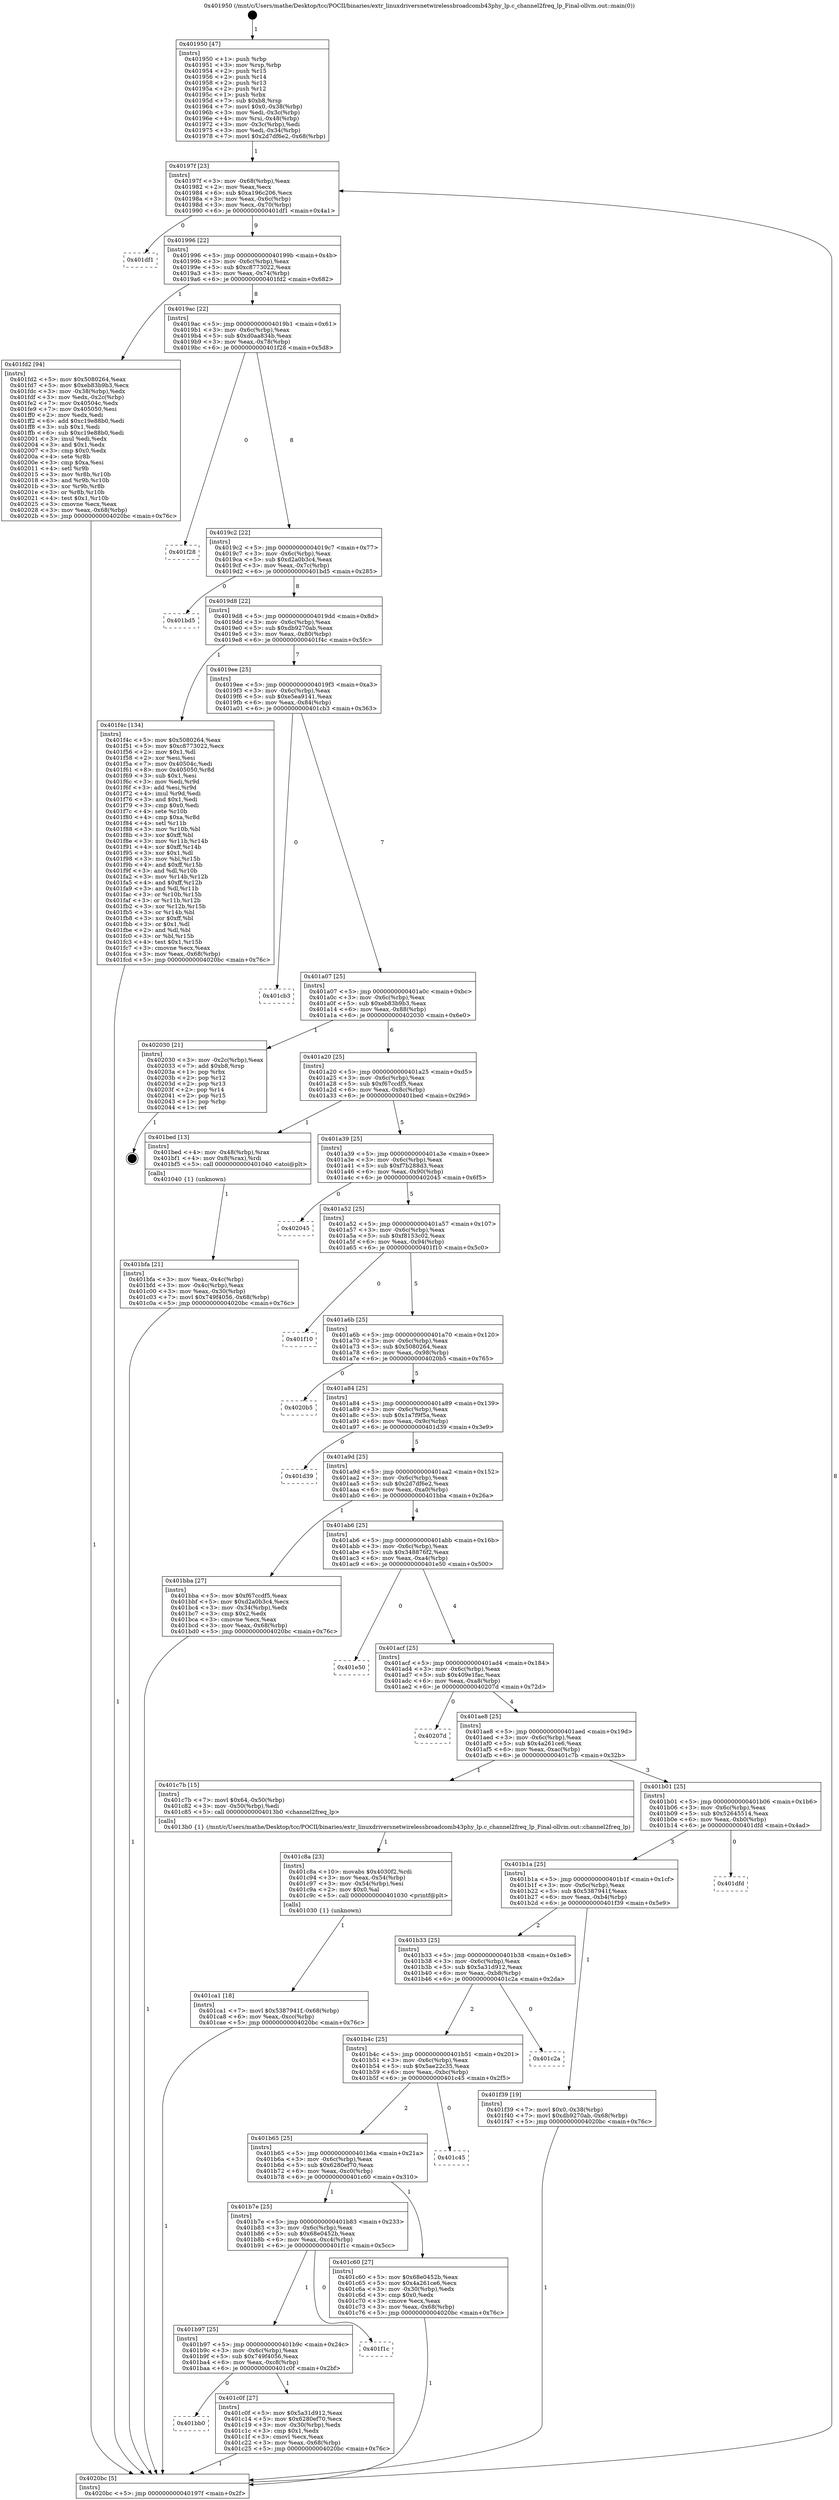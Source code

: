 digraph "0x401950" {
  label = "0x401950 (/mnt/c/Users/mathe/Desktop/tcc/POCII/binaries/extr_linuxdriversnetwirelessbroadcomb43phy_lp.c_channel2freq_lp_Final-ollvm.out::main(0))"
  labelloc = "t"
  node[shape=record]

  Entry [label="",width=0.3,height=0.3,shape=circle,fillcolor=black,style=filled]
  "0x40197f" [label="{
     0x40197f [23]\l
     | [instrs]\l
     &nbsp;&nbsp;0x40197f \<+3\>: mov -0x68(%rbp),%eax\l
     &nbsp;&nbsp;0x401982 \<+2\>: mov %eax,%ecx\l
     &nbsp;&nbsp;0x401984 \<+6\>: sub $0xa196c206,%ecx\l
     &nbsp;&nbsp;0x40198a \<+3\>: mov %eax,-0x6c(%rbp)\l
     &nbsp;&nbsp;0x40198d \<+3\>: mov %ecx,-0x70(%rbp)\l
     &nbsp;&nbsp;0x401990 \<+6\>: je 0000000000401df1 \<main+0x4a1\>\l
  }"]
  "0x401df1" [label="{
     0x401df1\l
  }", style=dashed]
  "0x401996" [label="{
     0x401996 [22]\l
     | [instrs]\l
     &nbsp;&nbsp;0x401996 \<+5\>: jmp 000000000040199b \<main+0x4b\>\l
     &nbsp;&nbsp;0x40199b \<+3\>: mov -0x6c(%rbp),%eax\l
     &nbsp;&nbsp;0x40199e \<+5\>: sub $0xc8773022,%eax\l
     &nbsp;&nbsp;0x4019a3 \<+3\>: mov %eax,-0x74(%rbp)\l
     &nbsp;&nbsp;0x4019a6 \<+6\>: je 0000000000401fd2 \<main+0x682\>\l
  }"]
  Exit [label="",width=0.3,height=0.3,shape=circle,fillcolor=black,style=filled,peripheries=2]
  "0x401fd2" [label="{
     0x401fd2 [94]\l
     | [instrs]\l
     &nbsp;&nbsp;0x401fd2 \<+5\>: mov $0x5080264,%eax\l
     &nbsp;&nbsp;0x401fd7 \<+5\>: mov $0xeb83b9b3,%ecx\l
     &nbsp;&nbsp;0x401fdc \<+3\>: mov -0x38(%rbp),%edx\l
     &nbsp;&nbsp;0x401fdf \<+3\>: mov %edx,-0x2c(%rbp)\l
     &nbsp;&nbsp;0x401fe2 \<+7\>: mov 0x40504c,%edx\l
     &nbsp;&nbsp;0x401fe9 \<+7\>: mov 0x405050,%esi\l
     &nbsp;&nbsp;0x401ff0 \<+2\>: mov %edx,%edi\l
     &nbsp;&nbsp;0x401ff2 \<+6\>: add $0xc19e88b0,%edi\l
     &nbsp;&nbsp;0x401ff8 \<+3\>: sub $0x1,%edi\l
     &nbsp;&nbsp;0x401ffb \<+6\>: sub $0xc19e88b0,%edi\l
     &nbsp;&nbsp;0x402001 \<+3\>: imul %edi,%edx\l
     &nbsp;&nbsp;0x402004 \<+3\>: and $0x1,%edx\l
     &nbsp;&nbsp;0x402007 \<+3\>: cmp $0x0,%edx\l
     &nbsp;&nbsp;0x40200a \<+4\>: sete %r8b\l
     &nbsp;&nbsp;0x40200e \<+3\>: cmp $0xa,%esi\l
     &nbsp;&nbsp;0x402011 \<+4\>: setl %r9b\l
     &nbsp;&nbsp;0x402015 \<+3\>: mov %r8b,%r10b\l
     &nbsp;&nbsp;0x402018 \<+3\>: and %r9b,%r10b\l
     &nbsp;&nbsp;0x40201b \<+3\>: xor %r9b,%r8b\l
     &nbsp;&nbsp;0x40201e \<+3\>: or %r8b,%r10b\l
     &nbsp;&nbsp;0x402021 \<+4\>: test $0x1,%r10b\l
     &nbsp;&nbsp;0x402025 \<+3\>: cmovne %ecx,%eax\l
     &nbsp;&nbsp;0x402028 \<+3\>: mov %eax,-0x68(%rbp)\l
     &nbsp;&nbsp;0x40202b \<+5\>: jmp 00000000004020bc \<main+0x76c\>\l
  }"]
  "0x4019ac" [label="{
     0x4019ac [22]\l
     | [instrs]\l
     &nbsp;&nbsp;0x4019ac \<+5\>: jmp 00000000004019b1 \<main+0x61\>\l
     &nbsp;&nbsp;0x4019b1 \<+3\>: mov -0x6c(%rbp),%eax\l
     &nbsp;&nbsp;0x4019b4 \<+5\>: sub $0xd0aa834b,%eax\l
     &nbsp;&nbsp;0x4019b9 \<+3\>: mov %eax,-0x78(%rbp)\l
     &nbsp;&nbsp;0x4019bc \<+6\>: je 0000000000401f28 \<main+0x5d8\>\l
  }"]
  "0x401ca1" [label="{
     0x401ca1 [18]\l
     | [instrs]\l
     &nbsp;&nbsp;0x401ca1 \<+7\>: movl $0x5387941f,-0x68(%rbp)\l
     &nbsp;&nbsp;0x401ca8 \<+6\>: mov %eax,-0xcc(%rbp)\l
     &nbsp;&nbsp;0x401cae \<+5\>: jmp 00000000004020bc \<main+0x76c\>\l
  }"]
  "0x401f28" [label="{
     0x401f28\l
  }", style=dashed]
  "0x4019c2" [label="{
     0x4019c2 [22]\l
     | [instrs]\l
     &nbsp;&nbsp;0x4019c2 \<+5\>: jmp 00000000004019c7 \<main+0x77\>\l
     &nbsp;&nbsp;0x4019c7 \<+3\>: mov -0x6c(%rbp),%eax\l
     &nbsp;&nbsp;0x4019ca \<+5\>: sub $0xd2a0b3c4,%eax\l
     &nbsp;&nbsp;0x4019cf \<+3\>: mov %eax,-0x7c(%rbp)\l
     &nbsp;&nbsp;0x4019d2 \<+6\>: je 0000000000401bd5 \<main+0x285\>\l
  }"]
  "0x401c8a" [label="{
     0x401c8a [23]\l
     | [instrs]\l
     &nbsp;&nbsp;0x401c8a \<+10\>: movabs $0x4030f2,%rdi\l
     &nbsp;&nbsp;0x401c94 \<+3\>: mov %eax,-0x54(%rbp)\l
     &nbsp;&nbsp;0x401c97 \<+3\>: mov -0x54(%rbp),%esi\l
     &nbsp;&nbsp;0x401c9a \<+2\>: mov $0x0,%al\l
     &nbsp;&nbsp;0x401c9c \<+5\>: call 0000000000401030 \<printf@plt\>\l
     | [calls]\l
     &nbsp;&nbsp;0x401030 \{1\} (unknown)\l
  }"]
  "0x401bd5" [label="{
     0x401bd5\l
  }", style=dashed]
  "0x4019d8" [label="{
     0x4019d8 [22]\l
     | [instrs]\l
     &nbsp;&nbsp;0x4019d8 \<+5\>: jmp 00000000004019dd \<main+0x8d\>\l
     &nbsp;&nbsp;0x4019dd \<+3\>: mov -0x6c(%rbp),%eax\l
     &nbsp;&nbsp;0x4019e0 \<+5\>: sub $0xdb9270ab,%eax\l
     &nbsp;&nbsp;0x4019e5 \<+3\>: mov %eax,-0x80(%rbp)\l
     &nbsp;&nbsp;0x4019e8 \<+6\>: je 0000000000401f4c \<main+0x5fc\>\l
  }"]
  "0x401bb0" [label="{
     0x401bb0\l
  }", style=dashed]
  "0x401f4c" [label="{
     0x401f4c [134]\l
     | [instrs]\l
     &nbsp;&nbsp;0x401f4c \<+5\>: mov $0x5080264,%eax\l
     &nbsp;&nbsp;0x401f51 \<+5\>: mov $0xc8773022,%ecx\l
     &nbsp;&nbsp;0x401f56 \<+2\>: mov $0x1,%dl\l
     &nbsp;&nbsp;0x401f58 \<+2\>: xor %esi,%esi\l
     &nbsp;&nbsp;0x401f5a \<+7\>: mov 0x40504c,%edi\l
     &nbsp;&nbsp;0x401f61 \<+8\>: mov 0x405050,%r8d\l
     &nbsp;&nbsp;0x401f69 \<+3\>: sub $0x1,%esi\l
     &nbsp;&nbsp;0x401f6c \<+3\>: mov %edi,%r9d\l
     &nbsp;&nbsp;0x401f6f \<+3\>: add %esi,%r9d\l
     &nbsp;&nbsp;0x401f72 \<+4\>: imul %r9d,%edi\l
     &nbsp;&nbsp;0x401f76 \<+3\>: and $0x1,%edi\l
     &nbsp;&nbsp;0x401f79 \<+3\>: cmp $0x0,%edi\l
     &nbsp;&nbsp;0x401f7c \<+4\>: sete %r10b\l
     &nbsp;&nbsp;0x401f80 \<+4\>: cmp $0xa,%r8d\l
     &nbsp;&nbsp;0x401f84 \<+4\>: setl %r11b\l
     &nbsp;&nbsp;0x401f88 \<+3\>: mov %r10b,%bl\l
     &nbsp;&nbsp;0x401f8b \<+3\>: xor $0xff,%bl\l
     &nbsp;&nbsp;0x401f8e \<+3\>: mov %r11b,%r14b\l
     &nbsp;&nbsp;0x401f91 \<+4\>: xor $0xff,%r14b\l
     &nbsp;&nbsp;0x401f95 \<+3\>: xor $0x1,%dl\l
     &nbsp;&nbsp;0x401f98 \<+3\>: mov %bl,%r15b\l
     &nbsp;&nbsp;0x401f9b \<+4\>: and $0xff,%r15b\l
     &nbsp;&nbsp;0x401f9f \<+3\>: and %dl,%r10b\l
     &nbsp;&nbsp;0x401fa2 \<+3\>: mov %r14b,%r12b\l
     &nbsp;&nbsp;0x401fa5 \<+4\>: and $0xff,%r12b\l
     &nbsp;&nbsp;0x401fa9 \<+3\>: and %dl,%r11b\l
     &nbsp;&nbsp;0x401fac \<+3\>: or %r10b,%r15b\l
     &nbsp;&nbsp;0x401faf \<+3\>: or %r11b,%r12b\l
     &nbsp;&nbsp;0x401fb2 \<+3\>: xor %r12b,%r15b\l
     &nbsp;&nbsp;0x401fb5 \<+3\>: or %r14b,%bl\l
     &nbsp;&nbsp;0x401fb8 \<+3\>: xor $0xff,%bl\l
     &nbsp;&nbsp;0x401fbb \<+3\>: or $0x1,%dl\l
     &nbsp;&nbsp;0x401fbe \<+2\>: and %dl,%bl\l
     &nbsp;&nbsp;0x401fc0 \<+3\>: or %bl,%r15b\l
     &nbsp;&nbsp;0x401fc3 \<+4\>: test $0x1,%r15b\l
     &nbsp;&nbsp;0x401fc7 \<+3\>: cmovne %ecx,%eax\l
     &nbsp;&nbsp;0x401fca \<+3\>: mov %eax,-0x68(%rbp)\l
     &nbsp;&nbsp;0x401fcd \<+5\>: jmp 00000000004020bc \<main+0x76c\>\l
  }"]
  "0x4019ee" [label="{
     0x4019ee [25]\l
     | [instrs]\l
     &nbsp;&nbsp;0x4019ee \<+5\>: jmp 00000000004019f3 \<main+0xa3\>\l
     &nbsp;&nbsp;0x4019f3 \<+3\>: mov -0x6c(%rbp),%eax\l
     &nbsp;&nbsp;0x4019f6 \<+5\>: sub $0xe5ea9141,%eax\l
     &nbsp;&nbsp;0x4019fb \<+6\>: mov %eax,-0x84(%rbp)\l
     &nbsp;&nbsp;0x401a01 \<+6\>: je 0000000000401cb3 \<main+0x363\>\l
  }"]
  "0x401c0f" [label="{
     0x401c0f [27]\l
     | [instrs]\l
     &nbsp;&nbsp;0x401c0f \<+5\>: mov $0x5a31d912,%eax\l
     &nbsp;&nbsp;0x401c14 \<+5\>: mov $0x6280ef70,%ecx\l
     &nbsp;&nbsp;0x401c19 \<+3\>: mov -0x30(%rbp),%edx\l
     &nbsp;&nbsp;0x401c1c \<+3\>: cmp $0x1,%edx\l
     &nbsp;&nbsp;0x401c1f \<+3\>: cmovl %ecx,%eax\l
     &nbsp;&nbsp;0x401c22 \<+3\>: mov %eax,-0x68(%rbp)\l
     &nbsp;&nbsp;0x401c25 \<+5\>: jmp 00000000004020bc \<main+0x76c\>\l
  }"]
  "0x401cb3" [label="{
     0x401cb3\l
  }", style=dashed]
  "0x401a07" [label="{
     0x401a07 [25]\l
     | [instrs]\l
     &nbsp;&nbsp;0x401a07 \<+5\>: jmp 0000000000401a0c \<main+0xbc\>\l
     &nbsp;&nbsp;0x401a0c \<+3\>: mov -0x6c(%rbp),%eax\l
     &nbsp;&nbsp;0x401a0f \<+5\>: sub $0xeb83b9b3,%eax\l
     &nbsp;&nbsp;0x401a14 \<+6\>: mov %eax,-0x88(%rbp)\l
     &nbsp;&nbsp;0x401a1a \<+6\>: je 0000000000402030 \<main+0x6e0\>\l
  }"]
  "0x401b97" [label="{
     0x401b97 [25]\l
     | [instrs]\l
     &nbsp;&nbsp;0x401b97 \<+5\>: jmp 0000000000401b9c \<main+0x24c\>\l
     &nbsp;&nbsp;0x401b9c \<+3\>: mov -0x6c(%rbp),%eax\l
     &nbsp;&nbsp;0x401b9f \<+5\>: sub $0x749f4056,%eax\l
     &nbsp;&nbsp;0x401ba4 \<+6\>: mov %eax,-0xc8(%rbp)\l
     &nbsp;&nbsp;0x401baa \<+6\>: je 0000000000401c0f \<main+0x2bf\>\l
  }"]
  "0x402030" [label="{
     0x402030 [21]\l
     | [instrs]\l
     &nbsp;&nbsp;0x402030 \<+3\>: mov -0x2c(%rbp),%eax\l
     &nbsp;&nbsp;0x402033 \<+7\>: add $0xb8,%rsp\l
     &nbsp;&nbsp;0x40203a \<+1\>: pop %rbx\l
     &nbsp;&nbsp;0x40203b \<+2\>: pop %r12\l
     &nbsp;&nbsp;0x40203d \<+2\>: pop %r13\l
     &nbsp;&nbsp;0x40203f \<+2\>: pop %r14\l
     &nbsp;&nbsp;0x402041 \<+2\>: pop %r15\l
     &nbsp;&nbsp;0x402043 \<+1\>: pop %rbp\l
     &nbsp;&nbsp;0x402044 \<+1\>: ret\l
  }"]
  "0x401a20" [label="{
     0x401a20 [25]\l
     | [instrs]\l
     &nbsp;&nbsp;0x401a20 \<+5\>: jmp 0000000000401a25 \<main+0xd5\>\l
     &nbsp;&nbsp;0x401a25 \<+3\>: mov -0x6c(%rbp),%eax\l
     &nbsp;&nbsp;0x401a28 \<+5\>: sub $0xf67ccdf5,%eax\l
     &nbsp;&nbsp;0x401a2d \<+6\>: mov %eax,-0x8c(%rbp)\l
     &nbsp;&nbsp;0x401a33 \<+6\>: je 0000000000401bed \<main+0x29d\>\l
  }"]
  "0x401f1c" [label="{
     0x401f1c\l
  }", style=dashed]
  "0x401bed" [label="{
     0x401bed [13]\l
     | [instrs]\l
     &nbsp;&nbsp;0x401bed \<+4\>: mov -0x48(%rbp),%rax\l
     &nbsp;&nbsp;0x401bf1 \<+4\>: mov 0x8(%rax),%rdi\l
     &nbsp;&nbsp;0x401bf5 \<+5\>: call 0000000000401040 \<atoi@plt\>\l
     | [calls]\l
     &nbsp;&nbsp;0x401040 \{1\} (unknown)\l
  }"]
  "0x401a39" [label="{
     0x401a39 [25]\l
     | [instrs]\l
     &nbsp;&nbsp;0x401a39 \<+5\>: jmp 0000000000401a3e \<main+0xee\>\l
     &nbsp;&nbsp;0x401a3e \<+3\>: mov -0x6c(%rbp),%eax\l
     &nbsp;&nbsp;0x401a41 \<+5\>: sub $0xf7b288d3,%eax\l
     &nbsp;&nbsp;0x401a46 \<+6\>: mov %eax,-0x90(%rbp)\l
     &nbsp;&nbsp;0x401a4c \<+6\>: je 0000000000402045 \<main+0x6f5\>\l
  }"]
  "0x401b7e" [label="{
     0x401b7e [25]\l
     | [instrs]\l
     &nbsp;&nbsp;0x401b7e \<+5\>: jmp 0000000000401b83 \<main+0x233\>\l
     &nbsp;&nbsp;0x401b83 \<+3\>: mov -0x6c(%rbp),%eax\l
     &nbsp;&nbsp;0x401b86 \<+5\>: sub $0x68e0452b,%eax\l
     &nbsp;&nbsp;0x401b8b \<+6\>: mov %eax,-0xc4(%rbp)\l
     &nbsp;&nbsp;0x401b91 \<+6\>: je 0000000000401f1c \<main+0x5cc\>\l
  }"]
  "0x402045" [label="{
     0x402045\l
  }", style=dashed]
  "0x401a52" [label="{
     0x401a52 [25]\l
     | [instrs]\l
     &nbsp;&nbsp;0x401a52 \<+5\>: jmp 0000000000401a57 \<main+0x107\>\l
     &nbsp;&nbsp;0x401a57 \<+3\>: mov -0x6c(%rbp),%eax\l
     &nbsp;&nbsp;0x401a5a \<+5\>: sub $0xf8153c02,%eax\l
     &nbsp;&nbsp;0x401a5f \<+6\>: mov %eax,-0x94(%rbp)\l
     &nbsp;&nbsp;0x401a65 \<+6\>: je 0000000000401f10 \<main+0x5c0\>\l
  }"]
  "0x401c60" [label="{
     0x401c60 [27]\l
     | [instrs]\l
     &nbsp;&nbsp;0x401c60 \<+5\>: mov $0x68e0452b,%eax\l
     &nbsp;&nbsp;0x401c65 \<+5\>: mov $0x4a261ce6,%ecx\l
     &nbsp;&nbsp;0x401c6a \<+3\>: mov -0x30(%rbp),%edx\l
     &nbsp;&nbsp;0x401c6d \<+3\>: cmp $0x0,%edx\l
     &nbsp;&nbsp;0x401c70 \<+3\>: cmove %ecx,%eax\l
     &nbsp;&nbsp;0x401c73 \<+3\>: mov %eax,-0x68(%rbp)\l
     &nbsp;&nbsp;0x401c76 \<+5\>: jmp 00000000004020bc \<main+0x76c\>\l
  }"]
  "0x401f10" [label="{
     0x401f10\l
  }", style=dashed]
  "0x401a6b" [label="{
     0x401a6b [25]\l
     | [instrs]\l
     &nbsp;&nbsp;0x401a6b \<+5\>: jmp 0000000000401a70 \<main+0x120\>\l
     &nbsp;&nbsp;0x401a70 \<+3\>: mov -0x6c(%rbp),%eax\l
     &nbsp;&nbsp;0x401a73 \<+5\>: sub $0x5080264,%eax\l
     &nbsp;&nbsp;0x401a78 \<+6\>: mov %eax,-0x98(%rbp)\l
     &nbsp;&nbsp;0x401a7e \<+6\>: je 00000000004020b5 \<main+0x765\>\l
  }"]
  "0x401b65" [label="{
     0x401b65 [25]\l
     | [instrs]\l
     &nbsp;&nbsp;0x401b65 \<+5\>: jmp 0000000000401b6a \<main+0x21a\>\l
     &nbsp;&nbsp;0x401b6a \<+3\>: mov -0x6c(%rbp),%eax\l
     &nbsp;&nbsp;0x401b6d \<+5\>: sub $0x6280ef70,%eax\l
     &nbsp;&nbsp;0x401b72 \<+6\>: mov %eax,-0xc0(%rbp)\l
     &nbsp;&nbsp;0x401b78 \<+6\>: je 0000000000401c60 \<main+0x310\>\l
  }"]
  "0x4020b5" [label="{
     0x4020b5\l
  }", style=dashed]
  "0x401a84" [label="{
     0x401a84 [25]\l
     | [instrs]\l
     &nbsp;&nbsp;0x401a84 \<+5\>: jmp 0000000000401a89 \<main+0x139\>\l
     &nbsp;&nbsp;0x401a89 \<+3\>: mov -0x6c(%rbp),%eax\l
     &nbsp;&nbsp;0x401a8c \<+5\>: sub $0x1a7f9f5a,%eax\l
     &nbsp;&nbsp;0x401a91 \<+6\>: mov %eax,-0x9c(%rbp)\l
     &nbsp;&nbsp;0x401a97 \<+6\>: je 0000000000401d39 \<main+0x3e9\>\l
  }"]
  "0x401c45" [label="{
     0x401c45\l
  }", style=dashed]
  "0x401d39" [label="{
     0x401d39\l
  }", style=dashed]
  "0x401a9d" [label="{
     0x401a9d [25]\l
     | [instrs]\l
     &nbsp;&nbsp;0x401a9d \<+5\>: jmp 0000000000401aa2 \<main+0x152\>\l
     &nbsp;&nbsp;0x401aa2 \<+3\>: mov -0x6c(%rbp),%eax\l
     &nbsp;&nbsp;0x401aa5 \<+5\>: sub $0x2d7df6e2,%eax\l
     &nbsp;&nbsp;0x401aaa \<+6\>: mov %eax,-0xa0(%rbp)\l
     &nbsp;&nbsp;0x401ab0 \<+6\>: je 0000000000401bba \<main+0x26a\>\l
  }"]
  "0x401b4c" [label="{
     0x401b4c [25]\l
     | [instrs]\l
     &nbsp;&nbsp;0x401b4c \<+5\>: jmp 0000000000401b51 \<main+0x201\>\l
     &nbsp;&nbsp;0x401b51 \<+3\>: mov -0x6c(%rbp),%eax\l
     &nbsp;&nbsp;0x401b54 \<+5\>: sub $0x5ae22c35,%eax\l
     &nbsp;&nbsp;0x401b59 \<+6\>: mov %eax,-0xbc(%rbp)\l
     &nbsp;&nbsp;0x401b5f \<+6\>: je 0000000000401c45 \<main+0x2f5\>\l
  }"]
  "0x401bba" [label="{
     0x401bba [27]\l
     | [instrs]\l
     &nbsp;&nbsp;0x401bba \<+5\>: mov $0xf67ccdf5,%eax\l
     &nbsp;&nbsp;0x401bbf \<+5\>: mov $0xd2a0b3c4,%ecx\l
     &nbsp;&nbsp;0x401bc4 \<+3\>: mov -0x34(%rbp),%edx\l
     &nbsp;&nbsp;0x401bc7 \<+3\>: cmp $0x2,%edx\l
     &nbsp;&nbsp;0x401bca \<+3\>: cmovne %ecx,%eax\l
     &nbsp;&nbsp;0x401bcd \<+3\>: mov %eax,-0x68(%rbp)\l
     &nbsp;&nbsp;0x401bd0 \<+5\>: jmp 00000000004020bc \<main+0x76c\>\l
  }"]
  "0x401ab6" [label="{
     0x401ab6 [25]\l
     | [instrs]\l
     &nbsp;&nbsp;0x401ab6 \<+5\>: jmp 0000000000401abb \<main+0x16b\>\l
     &nbsp;&nbsp;0x401abb \<+3\>: mov -0x6c(%rbp),%eax\l
     &nbsp;&nbsp;0x401abe \<+5\>: sub $0x348876f2,%eax\l
     &nbsp;&nbsp;0x401ac3 \<+6\>: mov %eax,-0xa4(%rbp)\l
     &nbsp;&nbsp;0x401ac9 \<+6\>: je 0000000000401e50 \<main+0x500\>\l
  }"]
  "0x4020bc" [label="{
     0x4020bc [5]\l
     | [instrs]\l
     &nbsp;&nbsp;0x4020bc \<+5\>: jmp 000000000040197f \<main+0x2f\>\l
  }"]
  "0x401950" [label="{
     0x401950 [47]\l
     | [instrs]\l
     &nbsp;&nbsp;0x401950 \<+1\>: push %rbp\l
     &nbsp;&nbsp;0x401951 \<+3\>: mov %rsp,%rbp\l
     &nbsp;&nbsp;0x401954 \<+2\>: push %r15\l
     &nbsp;&nbsp;0x401956 \<+2\>: push %r14\l
     &nbsp;&nbsp;0x401958 \<+2\>: push %r13\l
     &nbsp;&nbsp;0x40195a \<+2\>: push %r12\l
     &nbsp;&nbsp;0x40195c \<+1\>: push %rbx\l
     &nbsp;&nbsp;0x40195d \<+7\>: sub $0xb8,%rsp\l
     &nbsp;&nbsp;0x401964 \<+7\>: movl $0x0,-0x38(%rbp)\l
     &nbsp;&nbsp;0x40196b \<+3\>: mov %edi,-0x3c(%rbp)\l
     &nbsp;&nbsp;0x40196e \<+4\>: mov %rsi,-0x48(%rbp)\l
     &nbsp;&nbsp;0x401972 \<+3\>: mov -0x3c(%rbp),%edi\l
     &nbsp;&nbsp;0x401975 \<+3\>: mov %edi,-0x34(%rbp)\l
     &nbsp;&nbsp;0x401978 \<+7\>: movl $0x2d7df6e2,-0x68(%rbp)\l
  }"]
  "0x401bfa" [label="{
     0x401bfa [21]\l
     | [instrs]\l
     &nbsp;&nbsp;0x401bfa \<+3\>: mov %eax,-0x4c(%rbp)\l
     &nbsp;&nbsp;0x401bfd \<+3\>: mov -0x4c(%rbp),%eax\l
     &nbsp;&nbsp;0x401c00 \<+3\>: mov %eax,-0x30(%rbp)\l
     &nbsp;&nbsp;0x401c03 \<+7\>: movl $0x749f4056,-0x68(%rbp)\l
     &nbsp;&nbsp;0x401c0a \<+5\>: jmp 00000000004020bc \<main+0x76c\>\l
  }"]
  "0x401c2a" [label="{
     0x401c2a\l
  }", style=dashed]
  "0x401e50" [label="{
     0x401e50\l
  }", style=dashed]
  "0x401acf" [label="{
     0x401acf [25]\l
     | [instrs]\l
     &nbsp;&nbsp;0x401acf \<+5\>: jmp 0000000000401ad4 \<main+0x184\>\l
     &nbsp;&nbsp;0x401ad4 \<+3\>: mov -0x6c(%rbp),%eax\l
     &nbsp;&nbsp;0x401ad7 \<+5\>: sub $0x409e1fac,%eax\l
     &nbsp;&nbsp;0x401adc \<+6\>: mov %eax,-0xa8(%rbp)\l
     &nbsp;&nbsp;0x401ae2 \<+6\>: je 000000000040207d \<main+0x72d\>\l
  }"]
  "0x401b33" [label="{
     0x401b33 [25]\l
     | [instrs]\l
     &nbsp;&nbsp;0x401b33 \<+5\>: jmp 0000000000401b38 \<main+0x1e8\>\l
     &nbsp;&nbsp;0x401b38 \<+3\>: mov -0x6c(%rbp),%eax\l
     &nbsp;&nbsp;0x401b3b \<+5\>: sub $0x5a31d912,%eax\l
     &nbsp;&nbsp;0x401b40 \<+6\>: mov %eax,-0xb8(%rbp)\l
     &nbsp;&nbsp;0x401b46 \<+6\>: je 0000000000401c2a \<main+0x2da\>\l
  }"]
  "0x40207d" [label="{
     0x40207d\l
  }", style=dashed]
  "0x401ae8" [label="{
     0x401ae8 [25]\l
     | [instrs]\l
     &nbsp;&nbsp;0x401ae8 \<+5\>: jmp 0000000000401aed \<main+0x19d\>\l
     &nbsp;&nbsp;0x401aed \<+3\>: mov -0x6c(%rbp),%eax\l
     &nbsp;&nbsp;0x401af0 \<+5\>: sub $0x4a261ce6,%eax\l
     &nbsp;&nbsp;0x401af5 \<+6\>: mov %eax,-0xac(%rbp)\l
     &nbsp;&nbsp;0x401afb \<+6\>: je 0000000000401c7b \<main+0x32b\>\l
  }"]
  "0x401f39" [label="{
     0x401f39 [19]\l
     | [instrs]\l
     &nbsp;&nbsp;0x401f39 \<+7\>: movl $0x0,-0x38(%rbp)\l
     &nbsp;&nbsp;0x401f40 \<+7\>: movl $0xdb9270ab,-0x68(%rbp)\l
     &nbsp;&nbsp;0x401f47 \<+5\>: jmp 00000000004020bc \<main+0x76c\>\l
  }"]
  "0x401c7b" [label="{
     0x401c7b [15]\l
     | [instrs]\l
     &nbsp;&nbsp;0x401c7b \<+7\>: movl $0x64,-0x50(%rbp)\l
     &nbsp;&nbsp;0x401c82 \<+3\>: mov -0x50(%rbp),%edi\l
     &nbsp;&nbsp;0x401c85 \<+5\>: call 00000000004013b0 \<channel2freq_lp\>\l
     | [calls]\l
     &nbsp;&nbsp;0x4013b0 \{1\} (/mnt/c/Users/mathe/Desktop/tcc/POCII/binaries/extr_linuxdriversnetwirelessbroadcomb43phy_lp.c_channel2freq_lp_Final-ollvm.out::channel2freq_lp)\l
  }"]
  "0x401b01" [label="{
     0x401b01 [25]\l
     | [instrs]\l
     &nbsp;&nbsp;0x401b01 \<+5\>: jmp 0000000000401b06 \<main+0x1b6\>\l
     &nbsp;&nbsp;0x401b06 \<+3\>: mov -0x6c(%rbp),%eax\l
     &nbsp;&nbsp;0x401b09 \<+5\>: sub $0x52645514,%eax\l
     &nbsp;&nbsp;0x401b0e \<+6\>: mov %eax,-0xb0(%rbp)\l
     &nbsp;&nbsp;0x401b14 \<+6\>: je 0000000000401dfd \<main+0x4ad\>\l
  }"]
  "0x401b1a" [label="{
     0x401b1a [25]\l
     | [instrs]\l
     &nbsp;&nbsp;0x401b1a \<+5\>: jmp 0000000000401b1f \<main+0x1cf\>\l
     &nbsp;&nbsp;0x401b1f \<+3\>: mov -0x6c(%rbp),%eax\l
     &nbsp;&nbsp;0x401b22 \<+5\>: sub $0x5387941f,%eax\l
     &nbsp;&nbsp;0x401b27 \<+6\>: mov %eax,-0xb4(%rbp)\l
     &nbsp;&nbsp;0x401b2d \<+6\>: je 0000000000401f39 \<main+0x5e9\>\l
  }"]
  "0x401dfd" [label="{
     0x401dfd\l
  }", style=dashed]
  Entry -> "0x401950" [label=" 1"]
  "0x40197f" -> "0x401df1" [label=" 0"]
  "0x40197f" -> "0x401996" [label=" 9"]
  "0x402030" -> Exit [label=" 1"]
  "0x401996" -> "0x401fd2" [label=" 1"]
  "0x401996" -> "0x4019ac" [label=" 8"]
  "0x401fd2" -> "0x4020bc" [label=" 1"]
  "0x4019ac" -> "0x401f28" [label=" 0"]
  "0x4019ac" -> "0x4019c2" [label=" 8"]
  "0x401f4c" -> "0x4020bc" [label=" 1"]
  "0x4019c2" -> "0x401bd5" [label=" 0"]
  "0x4019c2" -> "0x4019d8" [label=" 8"]
  "0x401f39" -> "0x4020bc" [label=" 1"]
  "0x4019d8" -> "0x401f4c" [label=" 1"]
  "0x4019d8" -> "0x4019ee" [label=" 7"]
  "0x401ca1" -> "0x4020bc" [label=" 1"]
  "0x4019ee" -> "0x401cb3" [label=" 0"]
  "0x4019ee" -> "0x401a07" [label=" 7"]
  "0x401c8a" -> "0x401ca1" [label=" 1"]
  "0x401a07" -> "0x402030" [label=" 1"]
  "0x401a07" -> "0x401a20" [label=" 6"]
  "0x401c60" -> "0x4020bc" [label=" 1"]
  "0x401a20" -> "0x401bed" [label=" 1"]
  "0x401a20" -> "0x401a39" [label=" 5"]
  "0x401c0f" -> "0x4020bc" [label=" 1"]
  "0x401a39" -> "0x402045" [label=" 0"]
  "0x401a39" -> "0x401a52" [label=" 5"]
  "0x401b97" -> "0x401c0f" [label=" 1"]
  "0x401a52" -> "0x401f10" [label=" 0"]
  "0x401a52" -> "0x401a6b" [label=" 5"]
  "0x401c7b" -> "0x401c8a" [label=" 1"]
  "0x401a6b" -> "0x4020b5" [label=" 0"]
  "0x401a6b" -> "0x401a84" [label=" 5"]
  "0x401b7e" -> "0x401f1c" [label=" 0"]
  "0x401a84" -> "0x401d39" [label=" 0"]
  "0x401a84" -> "0x401a9d" [label=" 5"]
  "0x401b97" -> "0x401bb0" [label=" 0"]
  "0x401a9d" -> "0x401bba" [label=" 1"]
  "0x401a9d" -> "0x401ab6" [label=" 4"]
  "0x401bba" -> "0x4020bc" [label=" 1"]
  "0x401950" -> "0x40197f" [label=" 1"]
  "0x4020bc" -> "0x40197f" [label=" 8"]
  "0x401bed" -> "0x401bfa" [label=" 1"]
  "0x401bfa" -> "0x4020bc" [label=" 1"]
  "0x401b65" -> "0x401c60" [label=" 1"]
  "0x401ab6" -> "0x401e50" [label=" 0"]
  "0x401ab6" -> "0x401acf" [label=" 4"]
  "0x401b7e" -> "0x401b97" [label=" 1"]
  "0x401acf" -> "0x40207d" [label=" 0"]
  "0x401acf" -> "0x401ae8" [label=" 4"]
  "0x401b4c" -> "0x401c45" [label=" 0"]
  "0x401ae8" -> "0x401c7b" [label=" 1"]
  "0x401ae8" -> "0x401b01" [label=" 3"]
  "0x401b65" -> "0x401b7e" [label=" 1"]
  "0x401b01" -> "0x401dfd" [label=" 0"]
  "0x401b01" -> "0x401b1a" [label=" 3"]
  "0x401b33" -> "0x401b4c" [label=" 2"]
  "0x401b1a" -> "0x401f39" [label=" 1"]
  "0x401b1a" -> "0x401b33" [label=" 2"]
  "0x401b4c" -> "0x401b65" [label=" 2"]
  "0x401b33" -> "0x401c2a" [label=" 0"]
}
